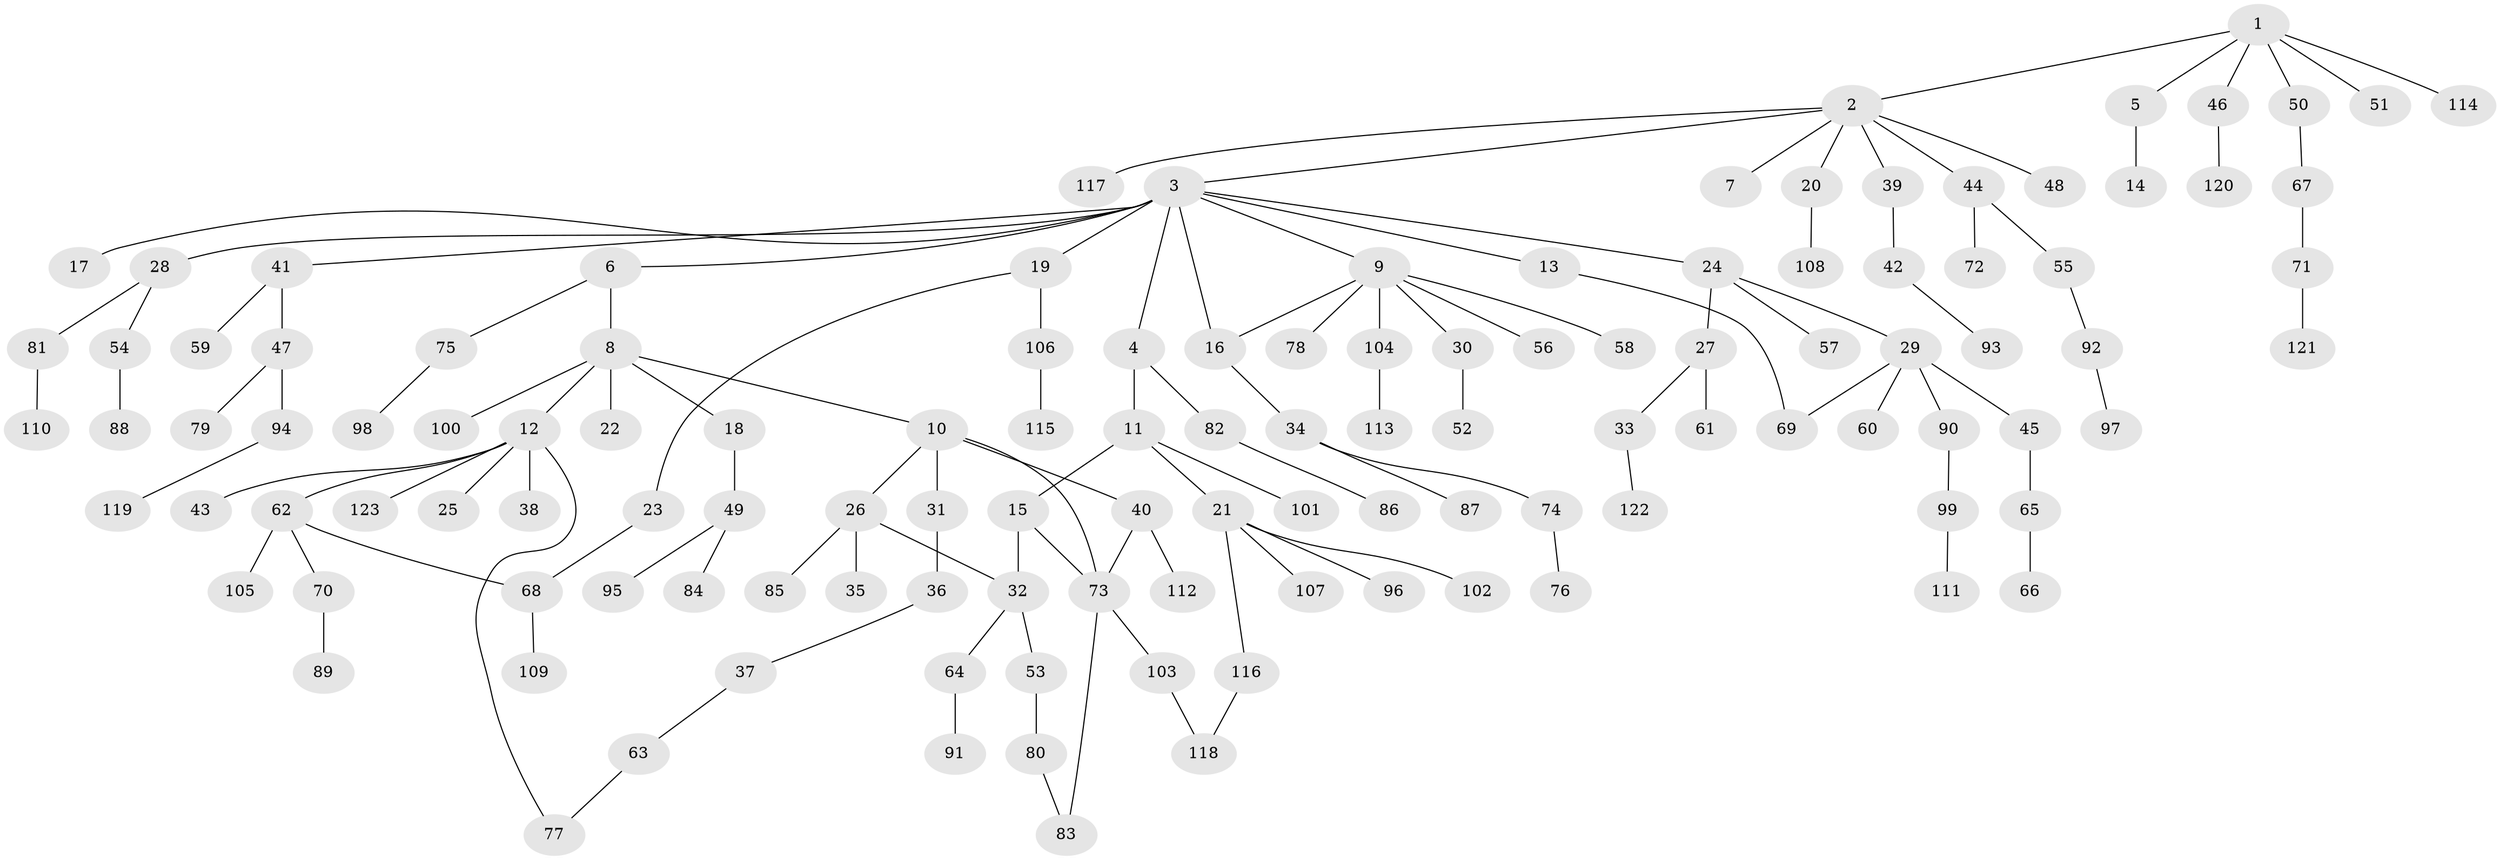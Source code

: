 // coarse degree distribution, {6: 0.023255813953488372, 17: 0.011627906976744186, 3: 0.06976744186046512, 1: 0.5116279069767442, 5: 0.03488372093023256, 7: 0.023255813953488372, 2: 0.26744186046511625, 4: 0.05813953488372093}
// Generated by graph-tools (version 1.1) at 2025/41/03/06/25 10:41:31]
// undirected, 123 vertices, 131 edges
graph export_dot {
graph [start="1"]
  node [color=gray90,style=filled];
  1;
  2;
  3;
  4;
  5;
  6;
  7;
  8;
  9;
  10;
  11;
  12;
  13;
  14;
  15;
  16;
  17;
  18;
  19;
  20;
  21;
  22;
  23;
  24;
  25;
  26;
  27;
  28;
  29;
  30;
  31;
  32;
  33;
  34;
  35;
  36;
  37;
  38;
  39;
  40;
  41;
  42;
  43;
  44;
  45;
  46;
  47;
  48;
  49;
  50;
  51;
  52;
  53;
  54;
  55;
  56;
  57;
  58;
  59;
  60;
  61;
  62;
  63;
  64;
  65;
  66;
  67;
  68;
  69;
  70;
  71;
  72;
  73;
  74;
  75;
  76;
  77;
  78;
  79;
  80;
  81;
  82;
  83;
  84;
  85;
  86;
  87;
  88;
  89;
  90;
  91;
  92;
  93;
  94;
  95;
  96;
  97;
  98;
  99;
  100;
  101;
  102;
  103;
  104;
  105;
  106;
  107;
  108;
  109;
  110;
  111;
  112;
  113;
  114;
  115;
  116;
  117;
  118;
  119;
  120;
  121;
  122;
  123;
  1 -- 2;
  1 -- 5;
  1 -- 46;
  1 -- 50;
  1 -- 51;
  1 -- 114;
  2 -- 3;
  2 -- 7;
  2 -- 20;
  2 -- 39;
  2 -- 44;
  2 -- 48;
  2 -- 117;
  3 -- 4;
  3 -- 6;
  3 -- 9;
  3 -- 13;
  3 -- 16;
  3 -- 17;
  3 -- 19;
  3 -- 24;
  3 -- 28;
  3 -- 41;
  4 -- 11;
  4 -- 82;
  5 -- 14;
  6 -- 8;
  6 -- 75;
  8 -- 10;
  8 -- 12;
  8 -- 18;
  8 -- 22;
  8 -- 100;
  9 -- 30;
  9 -- 56;
  9 -- 58;
  9 -- 78;
  9 -- 104;
  9 -- 16;
  10 -- 26;
  10 -- 31;
  10 -- 40;
  10 -- 73;
  11 -- 15;
  11 -- 21;
  11 -- 101;
  12 -- 25;
  12 -- 38;
  12 -- 43;
  12 -- 62;
  12 -- 123;
  12 -- 77;
  13 -- 69;
  15 -- 73;
  15 -- 32;
  16 -- 34;
  18 -- 49;
  19 -- 23;
  19 -- 106;
  20 -- 108;
  21 -- 96;
  21 -- 102;
  21 -- 107;
  21 -- 116;
  23 -- 68;
  24 -- 27;
  24 -- 29;
  24 -- 57;
  26 -- 32;
  26 -- 35;
  26 -- 85;
  27 -- 33;
  27 -- 61;
  28 -- 54;
  28 -- 81;
  29 -- 45;
  29 -- 60;
  29 -- 69;
  29 -- 90;
  30 -- 52;
  31 -- 36;
  32 -- 53;
  32 -- 64;
  33 -- 122;
  34 -- 74;
  34 -- 87;
  36 -- 37;
  37 -- 63;
  39 -- 42;
  40 -- 73;
  40 -- 112;
  41 -- 47;
  41 -- 59;
  42 -- 93;
  44 -- 55;
  44 -- 72;
  45 -- 65;
  46 -- 120;
  47 -- 79;
  47 -- 94;
  49 -- 84;
  49 -- 95;
  50 -- 67;
  53 -- 80;
  54 -- 88;
  55 -- 92;
  62 -- 70;
  62 -- 105;
  62 -- 68;
  63 -- 77;
  64 -- 91;
  65 -- 66;
  67 -- 71;
  68 -- 109;
  70 -- 89;
  71 -- 121;
  73 -- 83;
  73 -- 103;
  74 -- 76;
  75 -- 98;
  80 -- 83;
  81 -- 110;
  82 -- 86;
  90 -- 99;
  92 -- 97;
  94 -- 119;
  99 -- 111;
  103 -- 118;
  104 -- 113;
  106 -- 115;
  116 -- 118;
}
